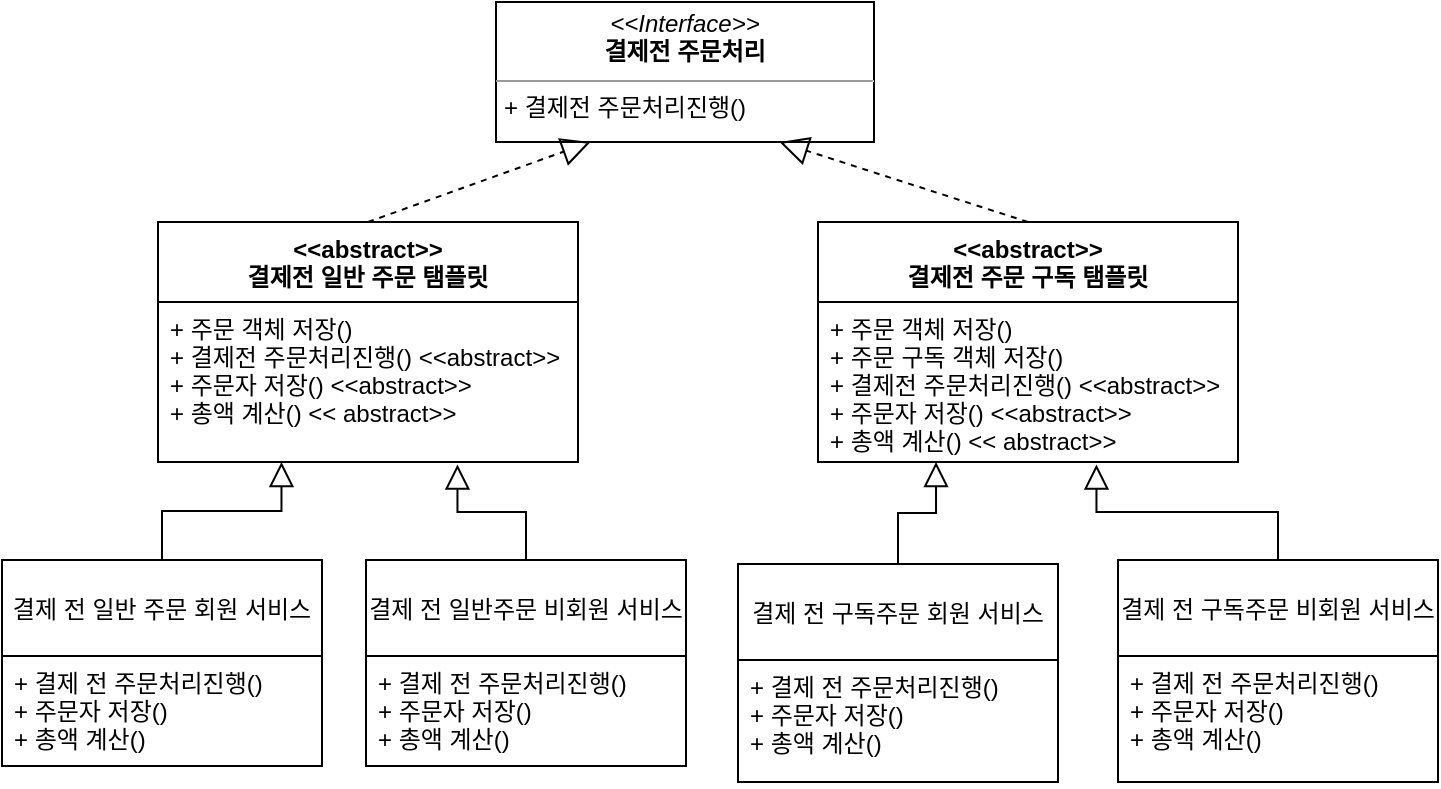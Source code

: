 <mxfile version="20.8.23" type="github">
  <diagram id="C5RBs43oDa-KdzZeNtuy" name="Page-1">
    <mxGraphModel dx="794" dy="548" grid="0" gridSize="10" guides="1" tooltips="1" connect="1" arrows="1" fold="1" page="1" pageScale="1" pageWidth="827" pageHeight="1169" math="0" shadow="0">
      <root>
        <mxCell id="WIyWlLk6GJQsqaUBKTNV-0" />
        <mxCell id="WIyWlLk6GJQsqaUBKTNV-1" parent="WIyWlLk6GJQsqaUBKTNV-0" />
        <mxCell id="TGdPAaWpjssM8afYQw6g-5" value="&lt;p style=&quot;margin:0px;margin-top:4px;text-align:center;&quot;&gt;&lt;i&gt;&amp;lt;&amp;lt;Interface&amp;gt;&amp;gt;&lt;/i&gt;&lt;br&gt;&lt;b&gt;결제전 주문처리&lt;/b&gt;&lt;/p&gt;&lt;hr size=&quot;1&quot;&gt;&lt;p style=&quot;margin:0px;margin-left:4px;&quot;&gt;&lt;/p&gt;&lt;p style=&quot;margin:0px;margin-left:4px;&quot;&gt;+ 결제전 주문처리진행()&lt;br&gt;&lt;br&gt;&lt;/p&gt;" style="verticalAlign=top;align=left;overflow=fill;fontSize=12;fontFamily=Helvetica;html=1;" vertex="1" parent="WIyWlLk6GJQsqaUBKTNV-1">
          <mxGeometry x="319" y="610" width="189" height="70" as="geometry" />
        </mxCell>
        <mxCell id="TGdPAaWpjssM8afYQw6g-6" value="" style="endArrow=block;dashed=1;endFill=0;endSize=12;html=1;rounded=0;entryX=0.75;entryY=1;entryDx=0;entryDy=0;exitX=0.5;exitY=0;exitDx=0;exitDy=0;" edge="1" parent="WIyWlLk6GJQsqaUBKTNV-1" source="TGdPAaWpjssM8afYQw6g-7" target="TGdPAaWpjssM8afYQw6g-5">
          <mxGeometry width="160" relative="1" as="geometry">
            <mxPoint x="633" y="742.06" as="sourcePoint" />
            <mxPoint x="770.5" y="665" as="targetPoint" />
          </mxGeometry>
        </mxCell>
        <mxCell id="TGdPAaWpjssM8afYQw6g-7" value="&lt;&lt;abstract&gt;&gt;&#xa;결제전 주문 구독 탬플릿" style="swimlane;fontStyle=1;align=center;verticalAlign=top;childLayout=stackLayout;horizontal=1;startSize=40;horizontalStack=0;resizeParent=1;resizeParentMax=0;resizeLast=0;collapsible=1;marginBottom=0;" vertex="1" parent="WIyWlLk6GJQsqaUBKTNV-1">
          <mxGeometry x="480" y="720" width="210" height="120" as="geometry" />
        </mxCell>
        <mxCell id="TGdPAaWpjssM8afYQw6g-10" value="+ 주문 객체 저장()&#xa;+ 주문 구독 객체 저장()&#xa;+ 결제전 주문처리진행() &lt;&lt;abstract&gt;&gt;&#xa;+ 주문자 저장() &lt;&lt;abstract&gt;&gt;&#xa;+ 총액 계산() &lt;&lt; abstract&gt;&gt;" style="text;strokeColor=none;fillColor=none;align=left;verticalAlign=top;spacingLeft=4;spacingRight=4;overflow=hidden;rotatable=0;points=[[0,0.5],[1,0.5]];portConstraint=eastwest;" vertex="1" parent="TGdPAaWpjssM8afYQw6g-7">
          <mxGeometry y="40" width="210" height="80" as="geometry" />
        </mxCell>
        <mxCell id="TGdPAaWpjssM8afYQw6g-12" value="" style="endArrow=block;dashed=1;endFill=0;endSize=12;html=1;rounded=0;exitX=0.5;exitY=0;exitDx=0;exitDy=0;entryX=0.25;entryY=1;entryDx=0;entryDy=0;" edge="1" parent="WIyWlLk6GJQsqaUBKTNV-1" source="TGdPAaWpjssM8afYQw6g-13" target="TGdPAaWpjssM8afYQw6g-5">
          <mxGeometry width="160" relative="1" as="geometry">
            <mxPoint x="570" y="720" as="sourcePoint" />
            <mxPoint x="410" y="670" as="targetPoint" />
          </mxGeometry>
        </mxCell>
        <mxCell id="TGdPAaWpjssM8afYQw6g-13" value="&lt;&lt;abstract&gt;&gt;&#xa;결제전 일반 주문 탬플릿" style="swimlane;fontStyle=1;align=center;verticalAlign=top;childLayout=stackLayout;horizontal=1;startSize=40;horizontalStack=0;resizeParent=1;resizeParentMax=0;resizeLast=0;collapsible=1;marginBottom=0;" vertex="1" parent="WIyWlLk6GJQsqaUBKTNV-1">
          <mxGeometry x="150" y="720" width="210" height="120" as="geometry" />
        </mxCell>
        <mxCell id="TGdPAaWpjssM8afYQw6g-15" value="+ 주문 객체 저장()&#xa;+ 결제전 주문처리진행() &lt;&lt;abstract&gt;&gt;&#xa;+ 주문자 저장() &lt;&lt;abstract&gt;&gt;&#xa;+ 총액 계산() &lt;&lt; abstract&gt;&gt;" style="text;strokeColor=none;fillColor=none;align=left;verticalAlign=top;spacingLeft=4;spacingRight=4;overflow=hidden;rotatable=0;points=[[0,0.5],[1,0.5]];portConstraint=eastwest;" vertex="1" parent="TGdPAaWpjssM8afYQw6g-13">
          <mxGeometry y="40" width="210" height="80" as="geometry" />
        </mxCell>
        <mxCell id="TGdPAaWpjssM8afYQw6g-16" value="결제 전 구독주문 회원 서비스" style="swimlane;fontStyle=0;align=center;verticalAlign=middle;childLayout=stackLayout;horizontal=1;startSize=48;horizontalStack=0;resizeParent=1;resizeLast=0;collapsible=1;marginBottom=0;rounded=0;shadow=0;strokeWidth=1;" vertex="1" parent="WIyWlLk6GJQsqaUBKTNV-1">
          <mxGeometry x="440" y="891.06" width="160" height="108.94" as="geometry">
            <mxRectangle x="130" y="380" width="160" height="26" as="alternateBounds" />
          </mxGeometry>
        </mxCell>
        <mxCell id="TGdPAaWpjssM8afYQw6g-17" value="+ 결제 전 주문처리진행()&#xa;+ 주문자 저장()&#xa;+ 총액 계산() " style="text;align=left;verticalAlign=top;spacingLeft=4;spacingRight=4;overflow=hidden;rotatable=0;points=[[0,0.5],[1,0.5]];portConstraint=eastwest;" vertex="1" parent="TGdPAaWpjssM8afYQw6g-16">
          <mxGeometry y="48" width="160" height="52" as="geometry" />
        </mxCell>
        <mxCell id="TGdPAaWpjssM8afYQw6g-18" value="" style="endArrow=block;endSize=10;endFill=0;shadow=0;strokeWidth=1;rounded=0;edgeStyle=elbowEdgeStyle;elbow=vertical;entryX=0.281;entryY=1;entryDx=0;entryDy=0;entryPerimeter=0;" edge="1" parent="WIyWlLk6GJQsqaUBKTNV-1" source="TGdPAaWpjssM8afYQw6g-16" target="TGdPAaWpjssM8afYQw6g-10">
          <mxGeometry width="160" relative="1" as="geometry">
            <mxPoint x="523" y="767.06" as="sourcePoint" />
            <mxPoint x="623" y="822.06" as="targetPoint" />
          </mxGeometry>
        </mxCell>
        <mxCell id="TGdPAaWpjssM8afYQw6g-19" value="결제 전 구독주문 비회원 서비스" style="swimlane;fontStyle=0;align=center;verticalAlign=middle;childLayout=stackLayout;horizontal=1;startSize=48;horizontalStack=0;resizeParent=1;resizeLast=0;collapsible=1;marginBottom=0;rounded=0;shadow=0;strokeWidth=1;" vertex="1" parent="WIyWlLk6GJQsqaUBKTNV-1">
          <mxGeometry x="630" y="889.06" width="160" height="110.94" as="geometry">
            <mxRectangle x="340" y="380" width="170" height="26" as="alternateBounds" />
          </mxGeometry>
        </mxCell>
        <mxCell id="TGdPAaWpjssM8afYQw6g-20" value="+ 결제 전 주문처리진행()&#xa;+ 주문자 저장()&#xa;+ 총액 계산() " style="text;align=left;verticalAlign=top;spacingLeft=4;spacingRight=4;overflow=hidden;rotatable=0;points=[[0,0.5],[1,0.5]];portConstraint=eastwest;" vertex="1" parent="TGdPAaWpjssM8afYQw6g-19">
          <mxGeometry y="48" width="160" height="62" as="geometry" />
        </mxCell>
        <mxCell id="TGdPAaWpjssM8afYQw6g-21" value="" style="endArrow=block;endSize=10;endFill=0;shadow=0;strokeWidth=1;rounded=0;edgeStyle=elbowEdgeStyle;elbow=vertical;entryX=0.663;entryY=1.016;entryDx=0;entryDy=0;entryPerimeter=0;exitX=0.5;exitY=0;exitDx=0;exitDy=0;" edge="1" parent="WIyWlLk6GJQsqaUBKTNV-1" source="TGdPAaWpjssM8afYQw6g-19" target="TGdPAaWpjssM8afYQw6g-10">
          <mxGeometry width="160" relative="1" as="geometry">
            <mxPoint x="728" y="892.06" as="sourcePoint" />
            <mxPoint x="623" y="822.06" as="targetPoint" />
          </mxGeometry>
        </mxCell>
        <mxCell id="TGdPAaWpjssM8afYQw6g-22" value="결제 전 일반 주문 회원 서비스" style="swimlane;fontStyle=0;align=center;verticalAlign=middle;childLayout=stackLayout;horizontal=1;startSize=48;horizontalStack=0;resizeParent=1;resizeLast=0;collapsible=1;marginBottom=0;rounded=0;shadow=0;strokeWidth=1;" vertex="1" parent="WIyWlLk6GJQsqaUBKTNV-1">
          <mxGeometry x="72" y="889.06" width="160" height="102.94" as="geometry">
            <mxRectangle x="130" y="380" width="160" height="26" as="alternateBounds" />
          </mxGeometry>
        </mxCell>
        <mxCell id="TGdPAaWpjssM8afYQw6g-23" value="+ 결제 전 주문처리진행()&#xa;+ 주문자 저장()&#xa;+ 총액 계산() " style="text;align=left;verticalAlign=top;spacingLeft=4;spacingRight=4;overflow=hidden;rotatable=0;points=[[0,0.5],[1,0.5]];portConstraint=eastwest;" vertex="1" parent="TGdPAaWpjssM8afYQw6g-22">
          <mxGeometry y="48" width="160" height="52" as="geometry" />
        </mxCell>
        <mxCell id="TGdPAaWpjssM8afYQw6g-24" value="결제 전 일반주문 비회원 서비스" style="swimlane;fontStyle=0;align=center;verticalAlign=middle;childLayout=stackLayout;horizontal=1;startSize=48;horizontalStack=0;resizeParent=1;resizeLast=0;collapsible=1;marginBottom=0;rounded=0;shadow=0;strokeWidth=1;" vertex="1" parent="WIyWlLk6GJQsqaUBKTNV-1">
          <mxGeometry x="254" y="889.06" width="160" height="102.94" as="geometry">
            <mxRectangle x="340" y="380" width="170" height="26" as="alternateBounds" />
          </mxGeometry>
        </mxCell>
        <mxCell id="TGdPAaWpjssM8afYQw6g-25" value="+ 결제 전 주문처리진행()&#xa;+ 주문자 저장()&#xa;+ 총액 계산() " style="text;align=left;verticalAlign=top;spacingLeft=4;spacingRight=4;overflow=hidden;rotatable=0;points=[[0,0.5],[1,0.5]];portConstraint=eastwest;" vertex="1" parent="TGdPAaWpjssM8afYQw6g-24">
          <mxGeometry y="48" width="160" height="52" as="geometry" />
        </mxCell>
        <mxCell id="TGdPAaWpjssM8afYQw6g-27" value="" style="endArrow=block;endSize=10;endFill=0;shadow=0;strokeWidth=1;rounded=0;edgeStyle=elbowEdgeStyle;elbow=vertical;entryX=0.713;entryY=1.016;entryDx=0;entryDy=0;entryPerimeter=0;exitX=0.5;exitY=0;exitDx=0;exitDy=0;" edge="1" parent="WIyWlLk6GJQsqaUBKTNV-1" source="TGdPAaWpjssM8afYQw6g-24" target="TGdPAaWpjssM8afYQw6g-15">
          <mxGeometry width="160" relative="1" as="geometry">
            <mxPoint x="335" y="929" as="sourcePoint" />
            <mxPoint x="271" y="855" as="targetPoint" />
          </mxGeometry>
        </mxCell>
        <mxCell id="TGdPAaWpjssM8afYQw6g-28" value="" style="endArrow=block;endSize=10;endFill=0;shadow=0;strokeWidth=1;rounded=0;edgeStyle=elbowEdgeStyle;elbow=vertical;entryX=0.294;entryY=1;entryDx=0;entryDy=0;entryPerimeter=0;exitX=0.5;exitY=0;exitDx=0;exitDy=0;" edge="1" parent="WIyWlLk6GJQsqaUBKTNV-1" source="TGdPAaWpjssM8afYQw6g-22" target="TGdPAaWpjssM8afYQw6g-15">
          <mxGeometry width="160" relative="1" as="geometry">
            <mxPoint x="115" y="895" as="sourcePoint" />
            <mxPoint x="75" y="815" as="targetPoint" />
          </mxGeometry>
        </mxCell>
      </root>
    </mxGraphModel>
  </diagram>
</mxfile>
